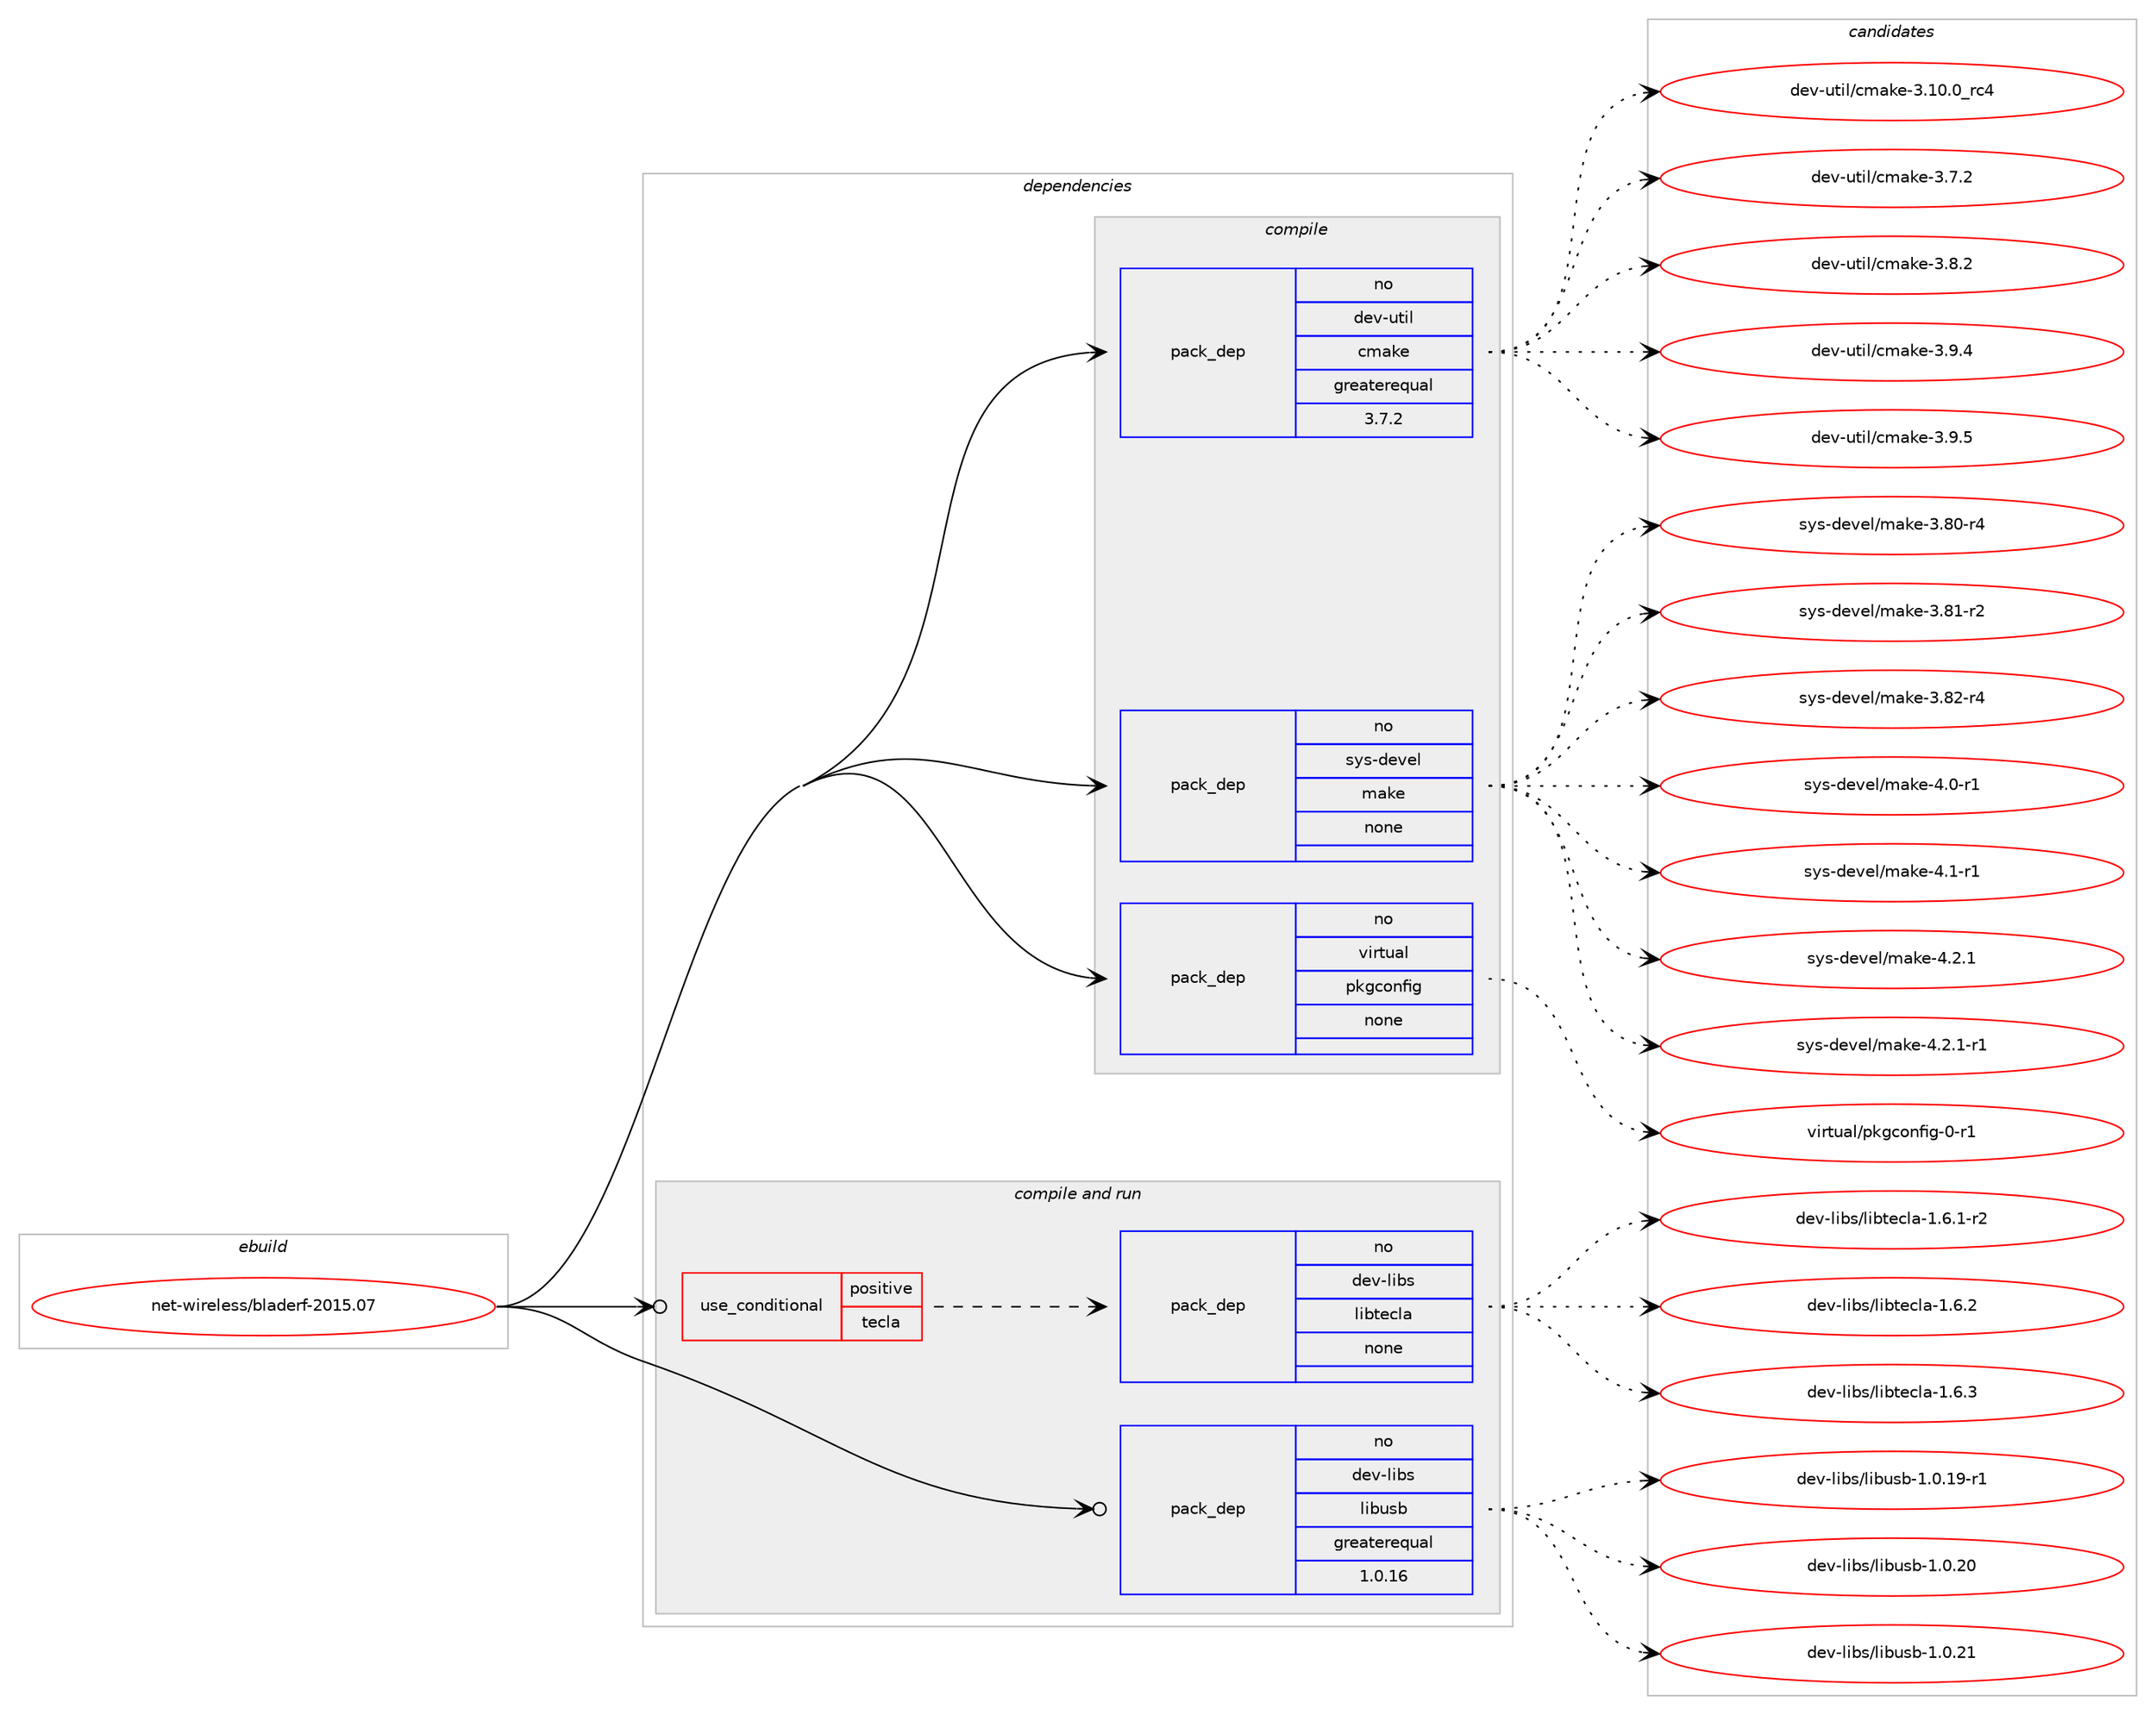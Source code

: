 digraph prolog {

# *************
# Graph options
# *************

newrank=true;
concentrate=true;
compound=true;
graph [rankdir=LR,fontname=Helvetica,fontsize=10,ranksep=1.5];#, ranksep=2.5, nodesep=0.2];
edge  [arrowhead=vee];
node  [fontname=Helvetica,fontsize=10];

# **********
# The ebuild
# **********

subgraph cluster_leftcol {
color=gray;
rank=same;
label=<<i>ebuild</i>>;
id [label="net-wireless/bladerf-2015.07", color=red, width=4, href="../net-wireless/bladerf-2015.07.svg"];
}

# ****************
# The dependencies
# ****************

subgraph cluster_midcol {
color=gray;
label=<<i>dependencies</i>>;
subgraph cluster_compile {
fillcolor="#eeeeee";
style=filled;
label=<<i>compile</i>>;
subgraph pack322704 {
dependency438804 [label=<<TABLE BORDER="0" CELLBORDER="1" CELLSPACING="0" CELLPADDING="4" WIDTH="220"><TR><TD ROWSPAN="6" CELLPADDING="30">pack_dep</TD></TR><TR><TD WIDTH="110">no</TD></TR><TR><TD>dev-util</TD></TR><TR><TD>cmake</TD></TR><TR><TD>greaterequal</TD></TR><TR><TD>3.7.2</TD></TR></TABLE>>, shape=none, color=blue];
}
id:e -> dependency438804:w [weight=20,style="solid",arrowhead="vee"];
subgraph pack322705 {
dependency438805 [label=<<TABLE BORDER="0" CELLBORDER="1" CELLSPACING="0" CELLPADDING="4" WIDTH="220"><TR><TD ROWSPAN="6" CELLPADDING="30">pack_dep</TD></TR><TR><TD WIDTH="110">no</TD></TR><TR><TD>sys-devel</TD></TR><TR><TD>make</TD></TR><TR><TD>none</TD></TR><TR><TD></TD></TR></TABLE>>, shape=none, color=blue];
}
id:e -> dependency438805:w [weight=20,style="solid",arrowhead="vee"];
subgraph pack322706 {
dependency438806 [label=<<TABLE BORDER="0" CELLBORDER="1" CELLSPACING="0" CELLPADDING="4" WIDTH="220"><TR><TD ROWSPAN="6" CELLPADDING="30">pack_dep</TD></TR><TR><TD WIDTH="110">no</TD></TR><TR><TD>virtual</TD></TR><TR><TD>pkgconfig</TD></TR><TR><TD>none</TD></TR><TR><TD></TD></TR></TABLE>>, shape=none, color=blue];
}
id:e -> dependency438806:w [weight=20,style="solid",arrowhead="vee"];
}
subgraph cluster_compileandrun {
fillcolor="#eeeeee";
style=filled;
label=<<i>compile and run</i>>;
subgraph cond108492 {
dependency438807 [label=<<TABLE BORDER="0" CELLBORDER="1" CELLSPACING="0" CELLPADDING="4"><TR><TD ROWSPAN="3" CELLPADDING="10">use_conditional</TD></TR><TR><TD>positive</TD></TR><TR><TD>tecla</TD></TR></TABLE>>, shape=none, color=red];
subgraph pack322707 {
dependency438808 [label=<<TABLE BORDER="0" CELLBORDER="1" CELLSPACING="0" CELLPADDING="4" WIDTH="220"><TR><TD ROWSPAN="6" CELLPADDING="30">pack_dep</TD></TR><TR><TD WIDTH="110">no</TD></TR><TR><TD>dev-libs</TD></TR><TR><TD>libtecla</TD></TR><TR><TD>none</TD></TR><TR><TD></TD></TR></TABLE>>, shape=none, color=blue];
}
dependency438807:e -> dependency438808:w [weight=20,style="dashed",arrowhead="vee"];
}
id:e -> dependency438807:w [weight=20,style="solid",arrowhead="odotvee"];
subgraph pack322708 {
dependency438809 [label=<<TABLE BORDER="0" CELLBORDER="1" CELLSPACING="0" CELLPADDING="4" WIDTH="220"><TR><TD ROWSPAN="6" CELLPADDING="30">pack_dep</TD></TR><TR><TD WIDTH="110">no</TD></TR><TR><TD>dev-libs</TD></TR><TR><TD>libusb</TD></TR><TR><TD>greaterequal</TD></TR><TR><TD>1.0.16</TD></TR></TABLE>>, shape=none, color=blue];
}
id:e -> dependency438809:w [weight=20,style="solid",arrowhead="odotvee"];
}
subgraph cluster_run {
fillcolor="#eeeeee";
style=filled;
label=<<i>run</i>>;
}
}

# **************
# The candidates
# **************

subgraph cluster_choices {
rank=same;
color=gray;
label=<<i>candidates</i>>;

subgraph choice322704 {
color=black;
nodesep=1;
choice1001011184511711610510847991099710710145514649484648951149952 [label="dev-util/cmake-3.10.0_rc4", color=red, width=4,href="../dev-util/cmake-3.10.0_rc4.svg"];
choice10010111845117116105108479910997107101455146554650 [label="dev-util/cmake-3.7.2", color=red, width=4,href="../dev-util/cmake-3.7.2.svg"];
choice10010111845117116105108479910997107101455146564650 [label="dev-util/cmake-3.8.2", color=red, width=4,href="../dev-util/cmake-3.8.2.svg"];
choice10010111845117116105108479910997107101455146574652 [label="dev-util/cmake-3.9.4", color=red, width=4,href="../dev-util/cmake-3.9.4.svg"];
choice10010111845117116105108479910997107101455146574653 [label="dev-util/cmake-3.9.5", color=red, width=4,href="../dev-util/cmake-3.9.5.svg"];
dependency438804:e -> choice1001011184511711610510847991099710710145514649484648951149952:w [style=dotted,weight="100"];
dependency438804:e -> choice10010111845117116105108479910997107101455146554650:w [style=dotted,weight="100"];
dependency438804:e -> choice10010111845117116105108479910997107101455146564650:w [style=dotted,weight="100"];
dependency438804:e -> choice10010111845117116105108479910997107101455146574652:w [style=dotted,weight="100"];
dependency438804:e -> choice10010111845117116105108479910997107101455146574653:w [style=dotted,weight="100"];
}
subgraph choice322705 {
color=black;
nodesep=1;
choice11512111545100101118101108471099710710145514656484511452 [label="sys-devel/make-3.80-r4", color=red, width=4,href="../sys-devel/make-3.80-r4.svg"];
choice11512111545100101118101108471099710710145514656494511450 [label="sys-devel/make-3.81-r2", color=red, width=4,href="../sys-devel/make-3.81-r2.svg"];
choice11512111545100101118101108471099710710145514656504511452 [label="sys-devel/make-3.82-r4", color=red, width=4,href="../sys-devel/make-3.82-r4.svg"];
choice115121115451001011181011084710997107101455246484511449 [label="sys-devel/make-4.0-r1", color=red, width=4,href="../sys-devel/make-4.0-r1.svg"];
choice115121115451001011181011084710997107101455246494511449 [label="sys-devel/make-4.1-r1", color=red, width=4,href="../sys-devel/make-4.1-r1.svg"];
choice115121115451001011181011084710997107101455246504649 [label="sys-devel/make-4.2.1", color=red, width=4,href="../sys-devel/make-4.2.1.svg"];
choice1151211154510010111810110847109971071014552465046494511449 [label="sys-devel/make-4.2.1-r1", color=red, width=4,href="../sys-devel/make-4.2.1-r1.svg"];
dependency438805:e -> choice11512111545100101118101108471099710710145514656484511452:w [style=dotted,weight="100"];
dependency438805:e -> choice11512111545100101118101108471099710710145514656494511450:w [style=dotted,weight="100"];
dependency438805:e -> choice11512111545100101118101108471099710710145514656504511452:w [style=dotted,weight="100"];
dependency438805:e -> choice115121115451001011181011084710997107101455246484511449:w [style=dotted,weight="100"];
dependency438805:e -> choice115121115451001011181011084710997107101455246494511449:w [style=dotted,weight="100"];
dependency438805:e -> choice115121115451001011181011084710997107101455246504649:w [style=dotted,weight="100"];
dependency438805:e -> choice1151211154510010111810110847109971071014552465046494511449:w [style=dotted,weight="100"];
}
subgraph choice322706 {
color=black;
nodesep=1;
choice11810511411611797108471121071039911111010210510345484511449 [label="virtual/pkgconfig-0-r1", color=red, width=4,href="../virtual/pkgconfig-0-r1.svg"];
dependency438806:e -> choice11810511411611797108471121071039911111010210510345484511449:w [style=dotted,weight="100"];
}
subgraph choice322707 {
color=black;
nodesep=1;
choice1001011184510810598115471081059811610199108974549465446494511450 [label="dev-libs/libtecla-1.6.1-r2", color=red, width=4,href="../dev-libs/libtecla-1.6.1-r2.svg"];
choice100101118451081059811547108105981161019910897454946544650 [label="dev-libs/libtecla-1.6.2", color=red, width=4,href="../dev-libs/libtecla-1.6.2.svg"];
choice100101118451081059811547108105981161019910897454946544651 [label="dev-libs/libtecla-1.6.3", color=red, width=4,href="../dev-libs/libtecla-1.6.3.svg"];
dependency438808:e -> choice1001011184510810598115471081059811610199108974549465446494511450:w [style=dotted,weight="100"];
dependency438808:e -> choice100101118451081059811547108105981161019910897454946544650:w [style=dotted,weight="100"];
dependency438808:e -> choice100101118451081059811547108105981161019910897454946544651:w [style=dotted,weight="100"];
}
subgraph choice322708 {
color=black;
nodesep=1;
choice1001011184510810598115471081059811711598454946484649574511449 [label="dev-libs/libusb-1.0.19-r1", color=red, width=4,href="../dev-libs/libusb-1.0.19-r1.svg"];
choice100101118451081059811547108105981171159845494648465048 [label="dev-libs/libusb-1.0.20", color=red, width=4,href="../dev-libs/libusb-1.0.20.svg"];
choice100101118451081059811547108105981171159845494648465049 [label="dev-libs/libusb-1.0.21", color=red, width=4,href="../dev-libs/libusb-1.0.21.svg"];
dependency438809:e -> choice1001011184510810598115471081059811711598454946484649574511449:w [style=dotted,weight="100"];
dependency438809:e -> choice100101118451081059811547108105981171159845494648465048:w [style=dotted,weight="100"];
dependency438809:e -> choice100101118451081059811547108105981171159845494648465049:w [style=dotted,weight="100"];
}
}

}
